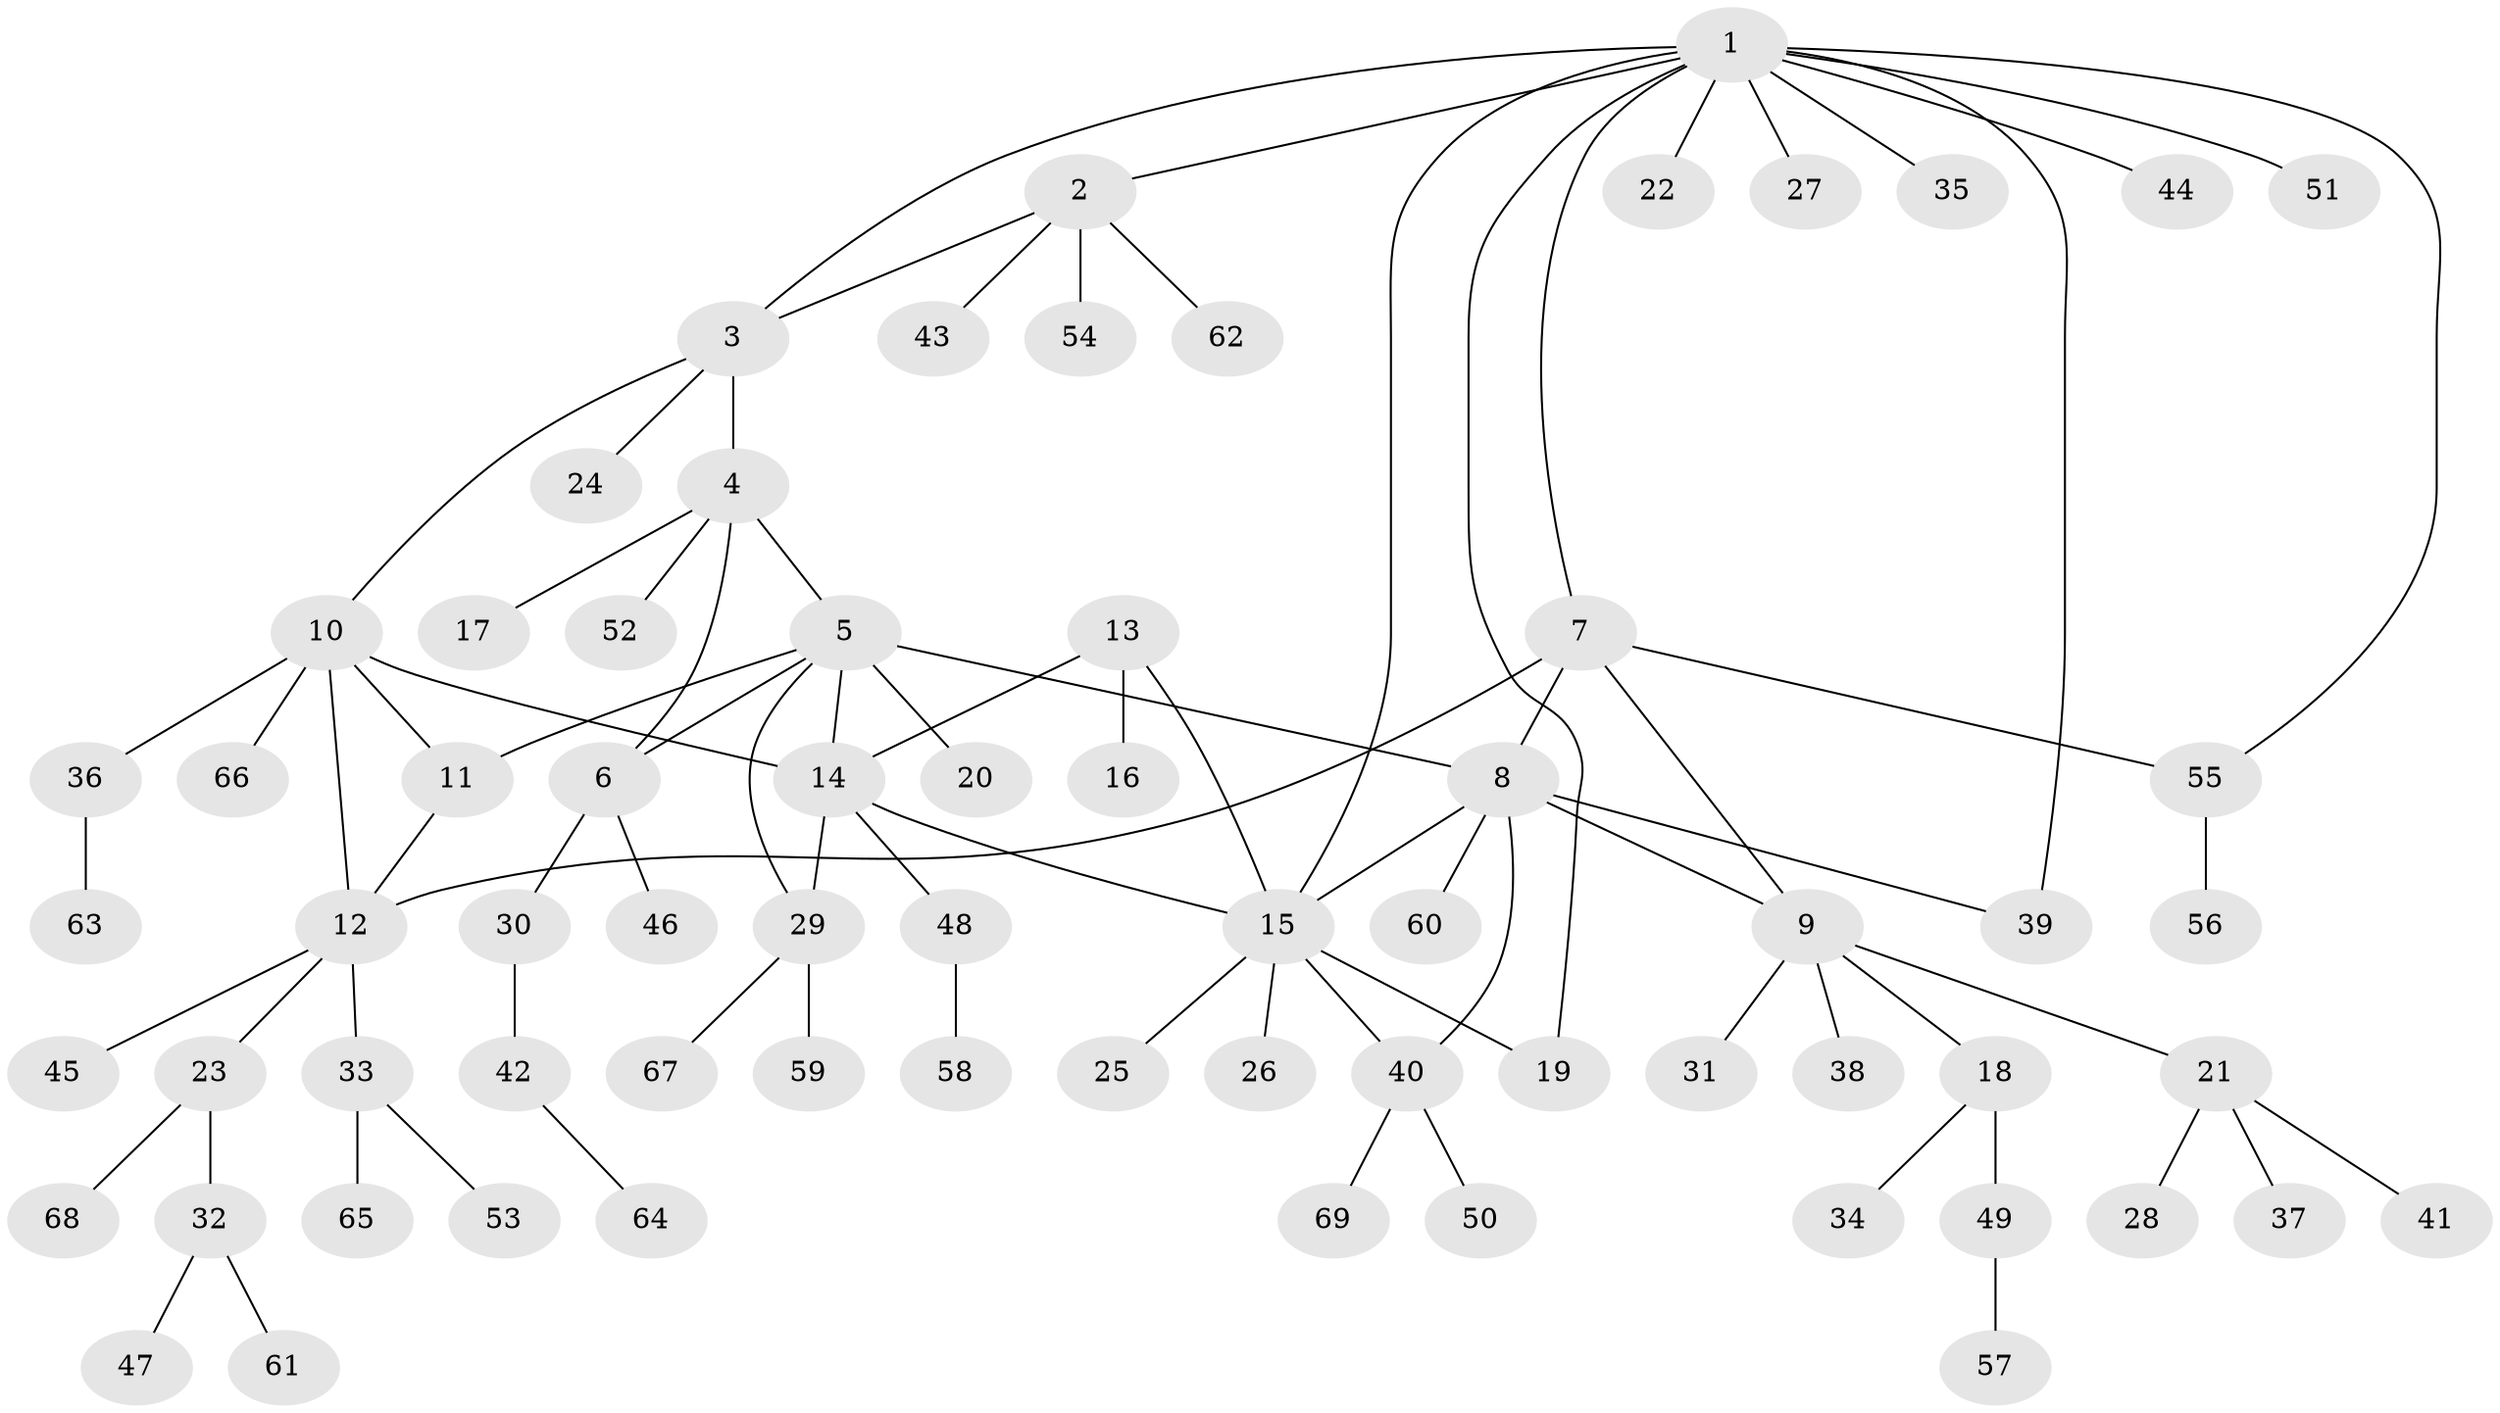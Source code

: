 // Generated by graph-tools (version 1.1) at 2025/26/03/09/25 03:26:35]
// undirected, 69 vertices, 84 edges
graph export_dot {
graph [start="1"]
  node [color=gray90,style=filled];
  1;
  2;
  3;
  4;
  5;
  6;
  7;
  8;
  9;
  10;
  11;
  12;
  13;
  14;
  15;
  16;
  17;
  18;
  19;
  20;
  21;
  22;
  23;
  24;
  25;
  26;
  27;
  28;
  29;
  30;
  31;
  32;
  33;
  34;
  35;
  36;
  37;
  38;
  39;
  40;
  41;
  42;
  43;
  44;
  45;
  46;
  47;
  48;
  49;
  50;
  51;
  52;
  53;
  54;
  55;
  56;
  57;
  58;
  59;
  60;
  61;
  62;
  63;
  64;
  65;
  66;
  67;
  68;
  69;
  1 -- 2;
  1 -- 3;
  1 -- 7;
  1 -- 15;
  1 -- 19;
  1 -- 22;
  1 -- 27;
  1 -- 35;
  1 -- 39;
  1 -- 44;
  1 -- 51;
  1 -- 55;
  2 -- 3;
  2 -- 43;
  2 -- 54;
  2 -- 62;
  3 -- 4;
  3 -- 10;
  3 -- 24;
  4 -- 5;
  4 -- 6;
  4 -- 17;
  4 -- 52;
  5 -- 6;
  5 -- 8;
  5 -- 11;
  5 -- 14;
  5 -- 20;
  5 -- 29;
  6 -- 30;
  6 -- 46;
  7 -- 8;
  7 -- 9;
  7 -- 12;
  7 -- 55;
  8 -- 9;
  8 -- 15;
  8 -- 39;
  8 -- 40;
  8 -- 60;
  9 -- 18;
  9 -- 21;
  9 -- 31;
  9 -- 38;
  10 -- 11;
  10 -- 12;
  10 -- 14;
  10 -- 36;
  10 -- 66;
  11 -- 12;
  12 -- 23;
  12 -- 33;
  12 -- 45;
  13 -- 14;
  13 -- 15;
  13 -- 16;
  14 -- 15;
  14 -- 29;
  14 -- 48;
  15 -- 19;
  15 -- 25;
  15 -- 26;
  15 -- 40;
  18 -- 34;
  18 -- 49;
  21 -- 28;
  21 -- 37;
  21 -- 41;
  23 -- 32;
  23 -- 68;
  29 -- 59;
  29 -- 67;
  30 -- 42;
  32 -- 47;
  32 -- 61;
  33 -- 53;
  33 -- 65;
  36 -- 63;
  40 -- 50;
  40 -- 69;
  42 -- 64;
  48 -- 58;
  49 -- 57;
  55 -- 56;
}
